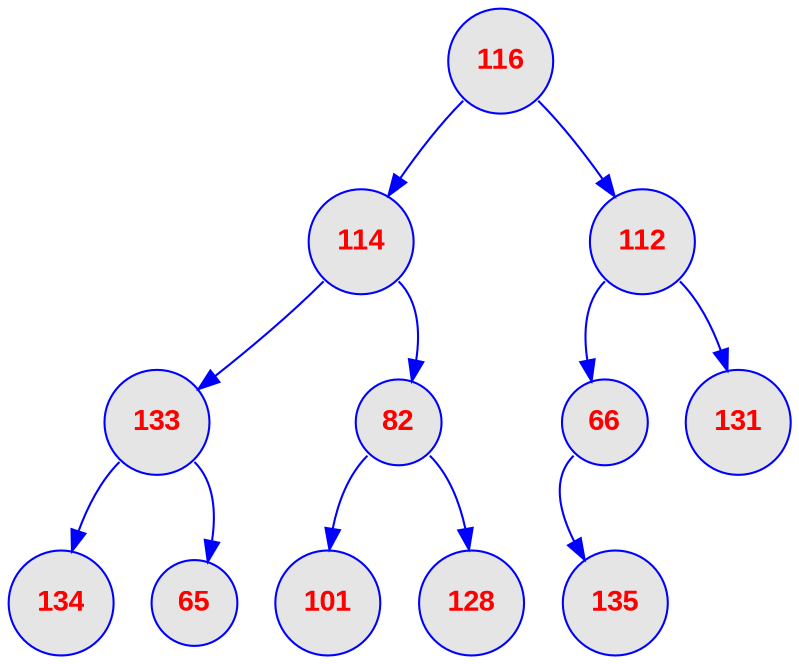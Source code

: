 digraph tas {
	node [
		fontname  = "Arial bold" 
		fontsize  = "14"
		fontcolor = "red"
		style     = "rounded, filled"
		shape     = "circle"
		fillcolor = "grey90"
		color     = "blue"
		width     = "0.5"
	]

	edge [
		color     = "blue"
	]

	0 [label = "116"];
	0 [label = "116"];
	0:sw -> 1;
	1 [label = "114"];
	1 [label = "114"];
	1:sw -> 3;
	3 [label = "133"];
	3 [label = "133"];
	3:sw -> 7;
	7 [label = "134"];
	3:se -> 8;
	8 [label = "65"];
	1:se -> 4;
	4 [label = "82"];
	4 [label = "82"];
	4:sw -> 9;
	9 [label = "101"];
	4:se -> 10;
	10 [label = "128"];
	0:se -> 2;
	2 [label = "112"];
	2 [label = "112"];
	2:sw -> 5;
	5 [label = "66"];
	5 [label = "66"];
	5:sw -> 11;
	11 [label = "135"];
	2:se -> 6;
	6 [label = "131"];
}
